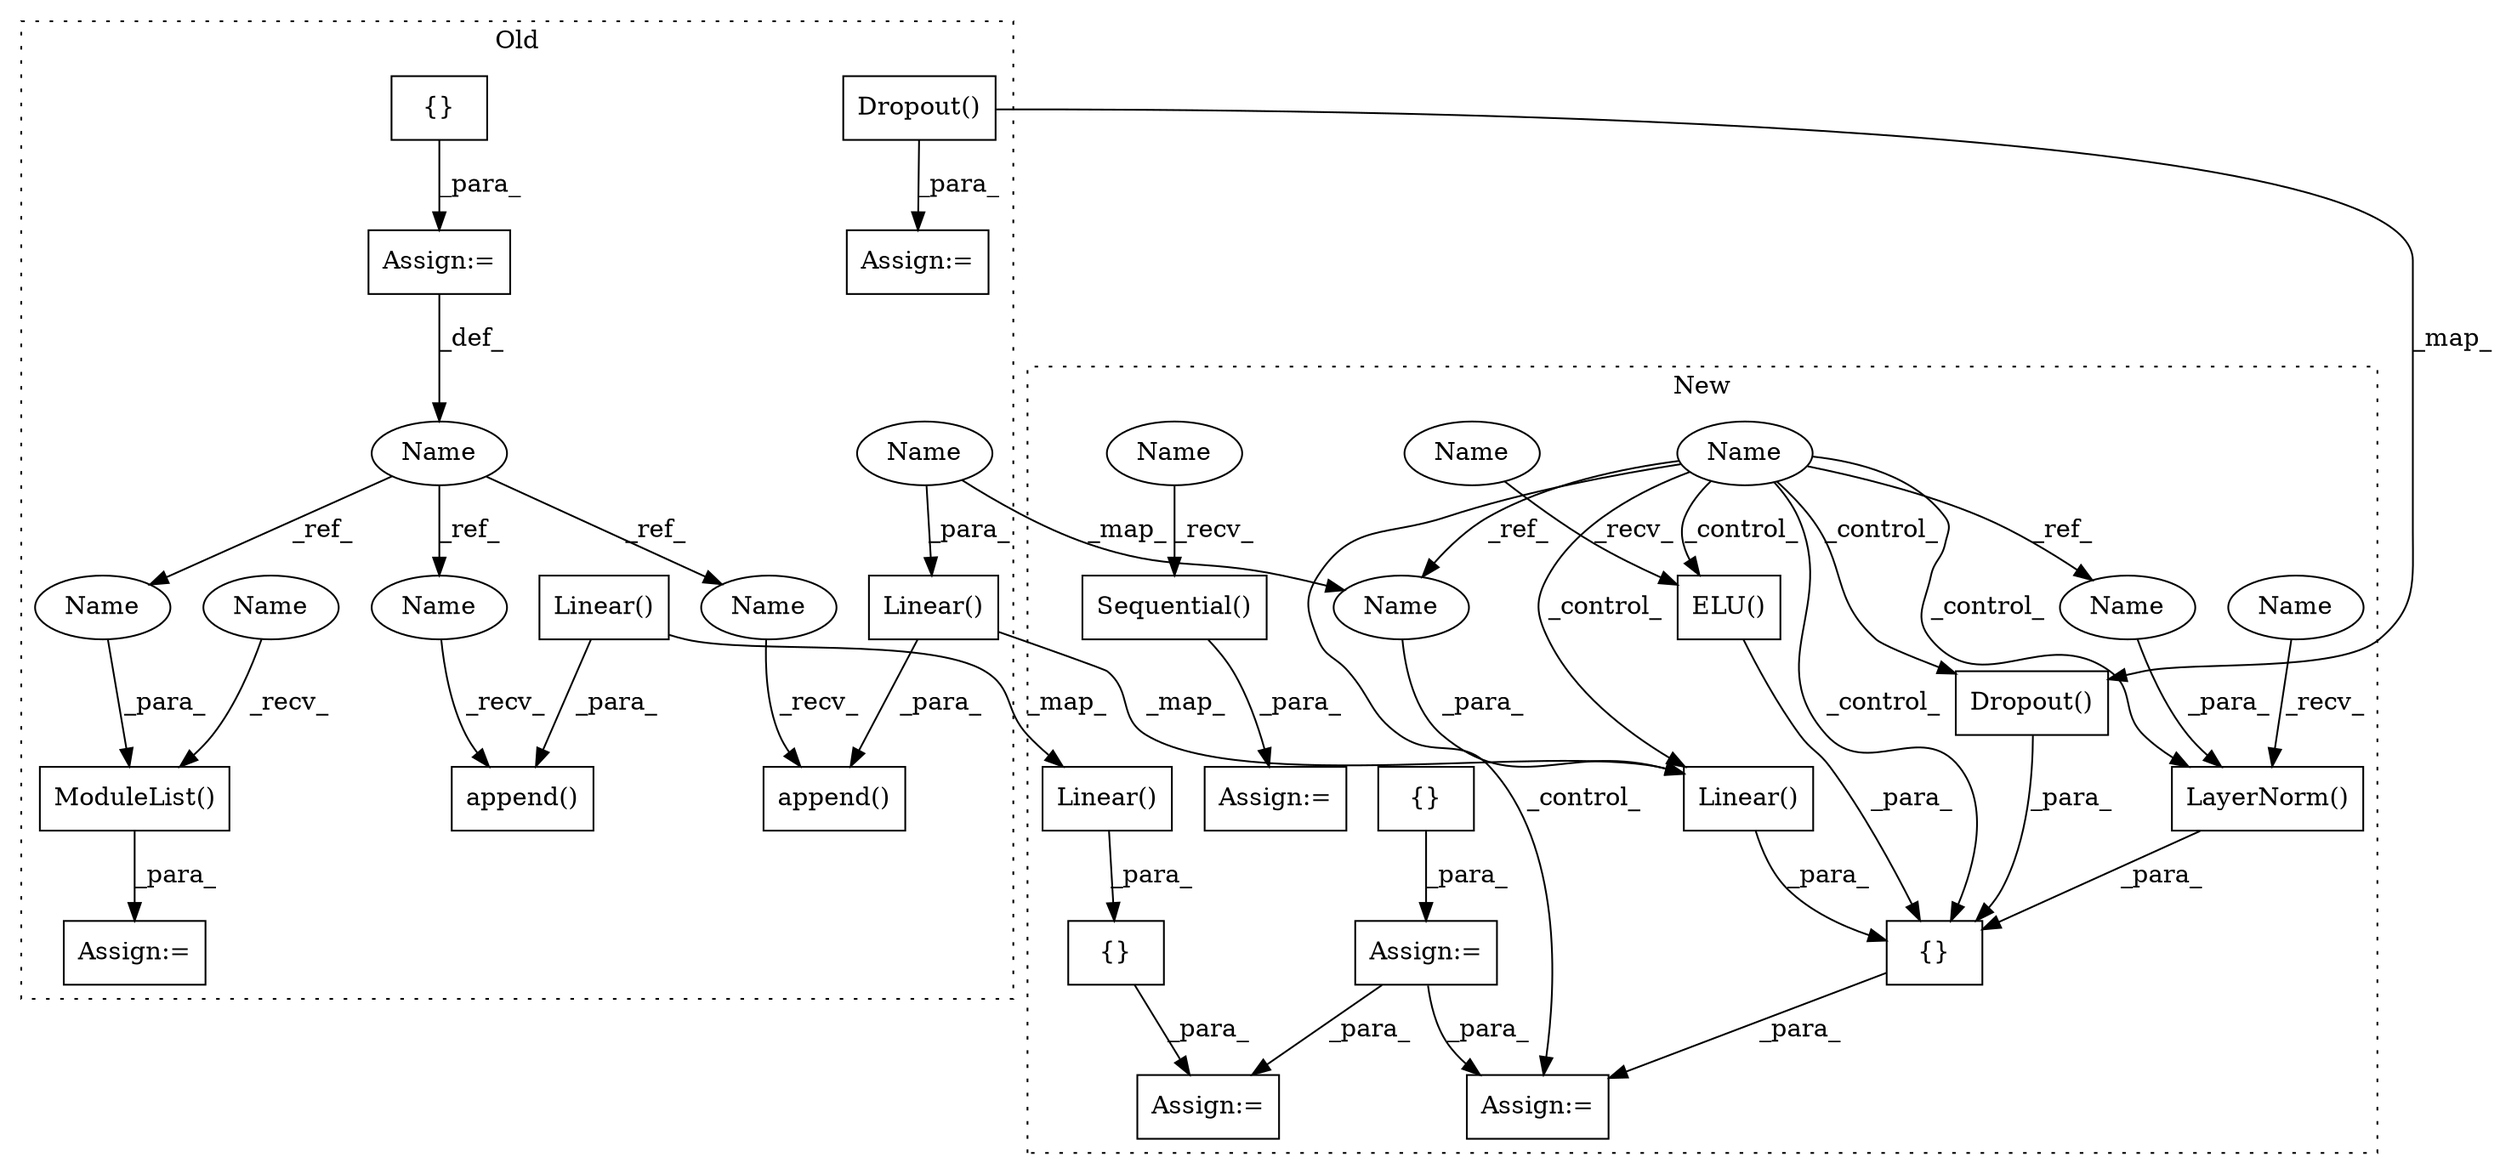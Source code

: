 digraph G {
subgraph cluster0 {
1 [label="{}" a="59" s="4586,4586" l="2,1" shape="box"];
4 [label="Assign:=" a="68" s="4583" l="3" shape="box"];
5 [label="append()" a="75" s="4626,4656" l="15,1" shape="box"];
6 [label="Name" a="87" s="4576" l="7" shape="ellipse"];
7 [label="append()" a="75" s="4684,4718" l="15,1" shape="box"];
8 [label="Assign:=" a="68" s="4735" l="3" shape="box"];
9 [label="ModuleList()" a="75" s="4738,4759" l="14,1" shape="box"];
10 [label="Dropout()" a="75" s="4221" l="26" shape="box"];
14 [label="Assign:=" a="68" s="4218" l="3" shape="box"];
22 [label="Linear()" a="75" s="4699,4717" l="10,1" shape="box"];
25 [label="Linear()" a="75" s="4641,4655" l="10,1" shape="box"];
28 [label="Name" a="87" s="4738" l="2" shape="ellipse"];
29 [label="Name" a="87" s="4654" l="1" shape="ellipse"];
30 [label="Name" a="87" s="4626" l="7" shape="ellipse"];
31 [label="Name" a="87" s="4752" l="7" shape="ellipse"];
32 [label="Name" a="87" s="4684" l="7" shape="ellipse"];
label = "Old";
style="dotted";
}
subgraph cluster1 {
2 [label="{}" a="59" s="4485,4624" l="19,0" shape="box"];
3 [label="Assign:=" a="68" s="4481" l="4" shape="box"];
11 [label="Dropout()" a="75" s="4598" l="26" shape="box"];
12 [label="Sequential()" a="75" s="4726,4741" l="14,2" shape="box"];
13 [label="Assign:=" a="68" s="4723" l="3" shape="box"];
15 [label="ELU()" a="75" s="4571" l="8" shape="box"];
16 [label="Name" a="87" s="4455" l="1" shape="ellipse"];
17 [label="{}" a="59" s="4440,4440" l="2,1" shape="box"];
18 [label="Assign:=" a="68" s="4654" l="4" shape="box"];
19 [label="{}" a="59" s="4658,4679" l="2,0" shape="box"];
20 [label="Assign:=" a="68" s="4437" l="3" shape="box"];
21 [label="Linear()" a="75" s="4660,4678" l="10,1" shape="box"];
23 [label="LayerNorm()" a="75" s="4538,4552" l="13,1" shape="box"];
24 [label="Linear()" a="75" s="4504,4518" l="10,1" shape="box"];
26 [label="Name" a="87" s="4517" l="1" shape="ellipse"];
27 [label="Name" a="87" s="4551" l="1" shape="ellipse"];
33 [label="Name" a="87" s="4571" l="2" shape="ellipse"];
34 [label="Name" a="87" s="4538" l="2" shape="ellipse"];
35 [label="Name" a="87" s="4726" l="2" shape="ellipse"];
label = "New";
style="dotted";
}
1 -> 4 [label="_para_"];
2 -> 3 [label="_para_"];
4 -> 6 [label="_def_"];
6 -> 32 [label="_ref_"];
6 -> 30 [label="_ref_"];
6 -> 31 [label="_ref_"];
9 -> 8 [label="_para_"];
10 -> 14 [label="_para_"];
10 -> 11 [label="_map_"];
11 -> 2 [label="_para_"];
12 -> 13 [label="_para_"];
15 -> 2 [label="_para_"];
16 -> 11 [label="_control_"];
16 -> 26 [label="_ref_"];
16 -> 2 [label="_control_"];
16 -> 3 [label="_control_"];
16 -> 27 [label="_ref_"];
16 -> 23 [label="_control_"];
16 -> 15 [label="_control_"];
16 -> 24 [label="_control_"];
17 -> 20 [label="_para_"];
19 -> 18 [label="_para_"];
20 -> 18 [label="_para_"];
20 -> 3 [label="_para_"];
21 -> 19 [label="_para_"];
22 -> 7 [label="_para_"];
22 -> 21 [label="_map_"];
23 -> 2 [label="_para_"];
24 -> 2 [label="_para_"];
25 -> 24 [label="_map_"];
25 -> 5 [label="_para_"];
26 -> 24 [label="_para_"];
27 -> 23 [label="_para_"];
28 -> 9 [label="_recv_"];
29 -> 26 [label="_map_"];
29 -> 25 [label="_para_"];
30 -> 5 [label="_recv_"];
31 -> 9 [label="_para_"];
32 -> 7 [label="_recv_"];
33 -> 15 [label="_recv_"];
34 -> 23 [label="_recv_"];
35 -> 12 [label="_recv_"];
}